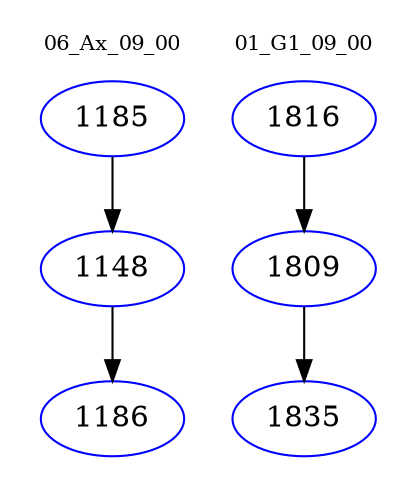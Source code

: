digraph{
subgraph cluster_0 {
color = white
label = "06_Ax_09_00";
fontsize=10;
T0_1185 [label="1185", color="blue"]
T0_1185 -> T0_1148 [color="black"]
T0_1148 [label="1148", color="blue"]
T0_1148 -> T0_1186 [color="black"]
T0_1186 [label="1186", color="blue"]
}
subgraph cluster_1 {
color = white
label = "01_G1_09_00";
fontsize=10;
T1_1816 [label="1816", color="blue"]
T1_1816 -> T1_1809 [color="black"]
T1_1809 [label="1809", color="blue"]
T1_1809 -> T1_1835 [color="black"]
T1_1835 [label="1835", color="blue"]
}
}
